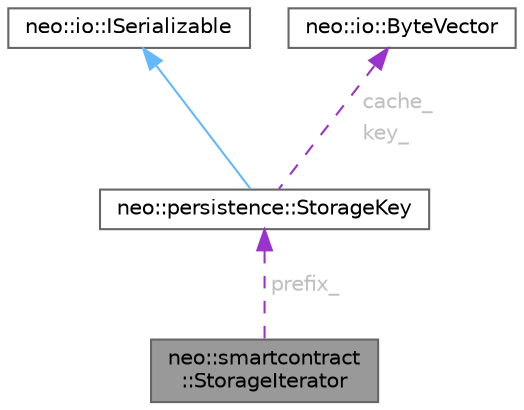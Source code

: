 digraph "neo::smartcontract::StorageIterator"
{
 // LATEX_PDF_SIZE
  bgcolor="transparent";
  edge [fontname=Helvetica,fontsize=10,labelfontname=Helvetica,labelfontsize=10];
  node [fontname=Helvetica,fontsize=10,shape=box,height=0.2,width=0.4];
  Node1 [id="Node000001",label="neo::smartcontract\l::StorageIterator",height=0.2,width=0.4,color="gray40", fillcolor="grey60", style="filled", fontcolor="black",tooltip="Iterator for storage items."];
  Node2 -> Node1 [id="edge1_Node000001_Node000002",dir="back",color="darkorchid3",style="dashed",tooltip=" ",label=<<TABLE CELLBORDER="0" BORDER="0"><TR><TD VALIGN="top" ALIGN="LEFT" CELLPADDING="1" CELLSPACING="0">prefix_</TD></TR>
</TABLE>> ,fontcolor="grey" ];
  Node2 [id="Node000002",label="neo::persistence::StorageKey",height=0.2,width=0.4,color="gray40", fillcolor="white", style="filled",URL="$classneo_1_1persistence_1_1_storage_key.html",tooltip="Represents a key in the storage for Neo N3."];
  Node3 -> Node2 [id="edge2_Node000002_Node000003",dir="back",color="steelblue1",style="solid",tooltip=" "];
  Node3 [id="Node000003",label="neo::io::ISerializable",height=0.2,width=0.4,color="gray40", fillcolor="white", style="filled",URL="$classneo_1_1io_1_1_i_serializable.html",tooltip="Interface for objects that can be serialized/deserialized."];
  Node4 -> Node2 [id="edge3_Node000002_Node000004",dir="back",color="darkorchid3",style="dashed",tooltip=" ",label=<<TABLE CELLBORDER="0" BORDER="0"><TR><TD VALIGN="top" ALIGN="LEFT" CELLPADDING="1" CELLSPACING="0">cache_</TD></TR>
<TR><TD VALIGN="top" ALIGN="LEFT" CELLPADDING="1" CELLSPACING="0">key_</TD></TR>
</TABLE>> ,fontcolor="grey" ];
  Node4 [id="Node000004",label="neo::io::ByteVector",height=0.2,width=0.4,color="gray40", fillcolor="white", style="filled",URL="$classneo_1_1io_1_1_byte_vector.html",tooltip="A mutable byte array with efficient operations."];
}
